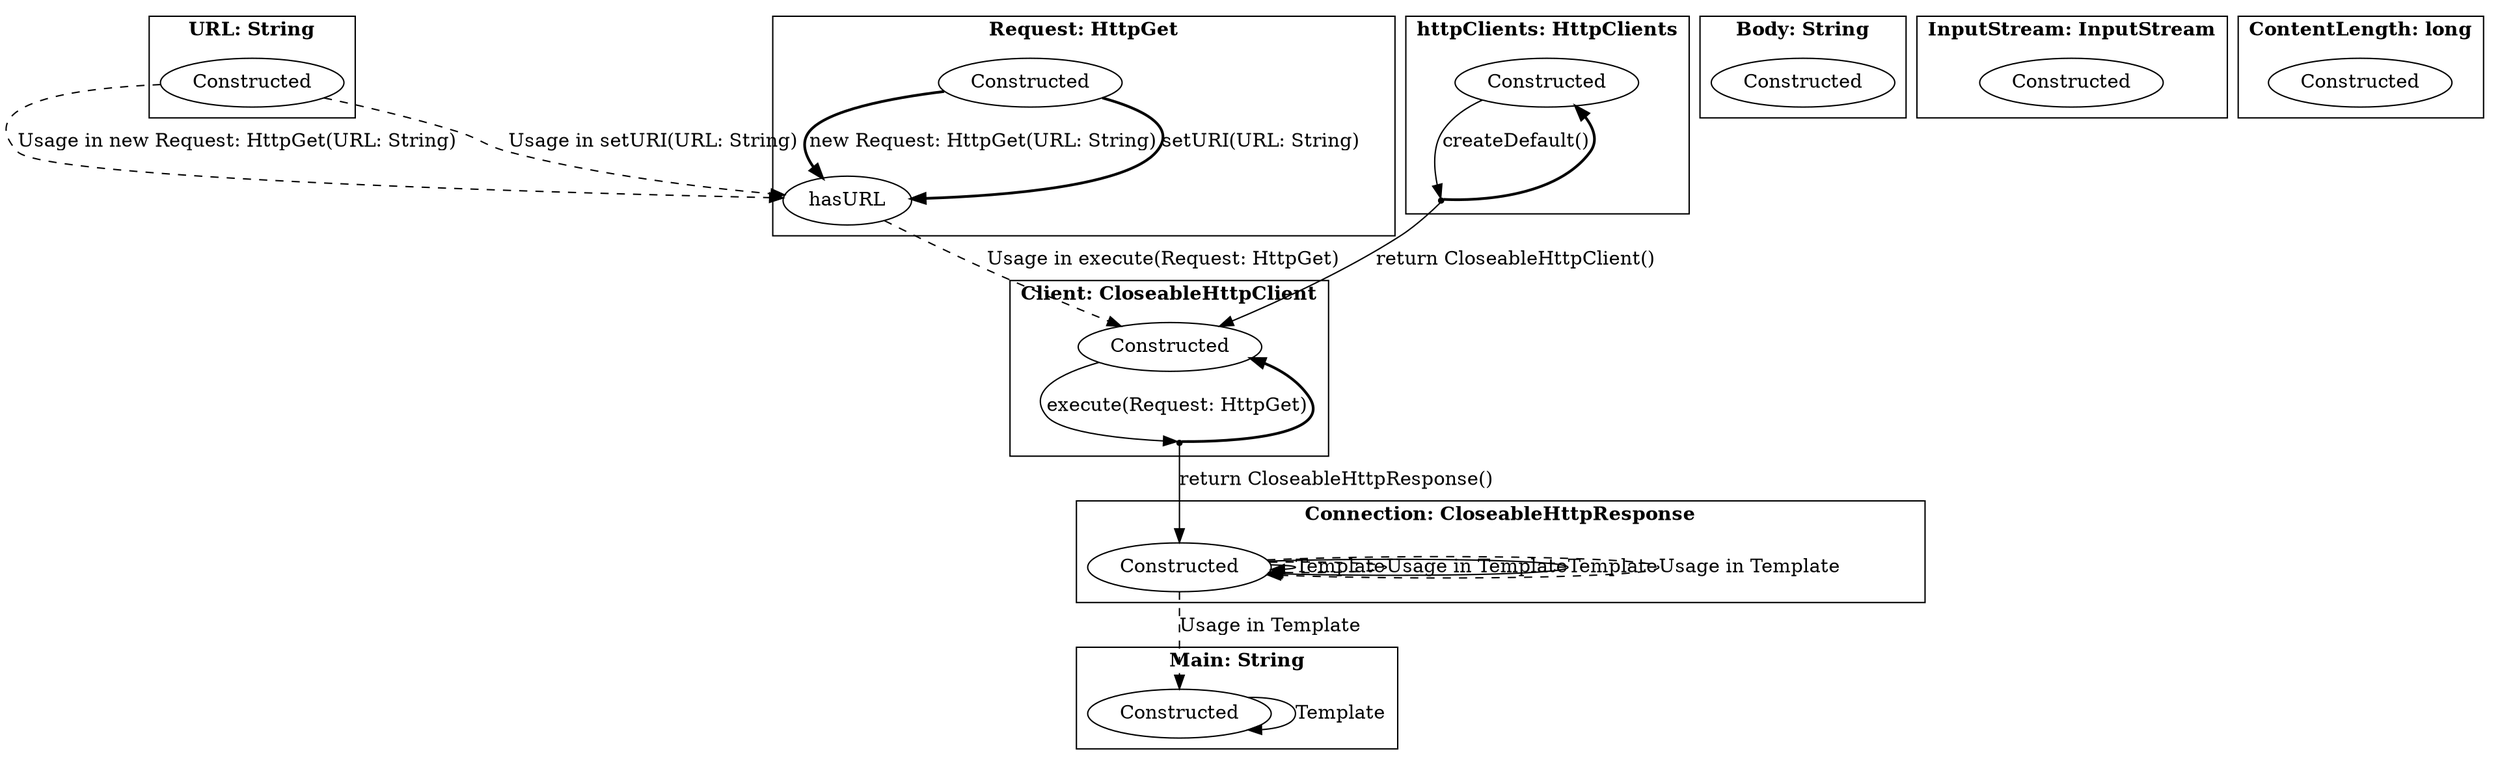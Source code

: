 digraph G {
    subgraph cluster0 {
    label = <<B>URL: String</B>>;
        Constructed_URL [ label="Constructed" ];
    }
    subgraph cluster1 {
    label = <<B>Request: HttpGet</B>>;
        Constructed_Request [ label="Constructed" ];
        hasURL_Request [ label="hasURL" ];
    }
    subgraph cluster2 {
    label = <<B>Client: CloseableHttpClient</B>>;
        Constructed_Client [ label="Constructed" ];
        virtual0 [ shape = point ];
    }
    subgraph cluster3 {
    label = <<B>Connection: CloseableHttpResponse</B>>;
        Constructed_Connection [ label="Constructed" ];
    }
    subgraph cluster4 {
    label = <<B>Body: String</B>>;
        Constructed_Body [ label="Constructed" ];
    }
    subgraph cluster5 {
    label = <<B>httpClients: HttpClients</B>>;
        Constructed_httpClients [ label="Constructed" ];
        virtual1 [ shape = point ];
    }
    subgraph cluster6 {
    label = <<B>Main: String</B>>;
        Constructed_Main [ label="Constructed" ];
    }
    subgraph cluster7 {
    label = <<B>InputStream: InputStream</B>>;
        Constructed_InputStream [ label="Constructed" ];
    }
    subgraph cluster8 {
    label = <<B>ContentLength: long</B>>;
        Constructed_ContentLength [ label="Constructed" ];
    }
        Constructed_URL -> hasURL_Request [ label="Usage in new Request: HttpGet(URL: String)", style = "dashed"  ];
        Constructed_URL -> hasURL_Request [ label="Usage in setURI(URL: String)", style = "dashed"  ];
        Constructed_Request -> hasURL_Request [ label="new Request: HttpGet(URL: String)", style = "bold"  ];
        Constructed_Request -> hasURL_Request [ label="setURI(URL: String)", style = "bold"  ];
        hasURL_Request -> Constructed_Client [ label="Usage in execute(Request: HttpGet)", style = "dashed"  ];
        Constructed_Client -> virtual0 [ label="execute(Request: HttpGet)"  ];
        virtual0 -> Constructed_Client [ style = "bold"  ];
        virtual0 -> Constructed_Connection [ label="return CloseableHttpResponse()"  ];
        Constructed_Connection -> Constructed_Main [ label="Usage in Template", style = "dashed"  ];
        Constructed_Connection -> Constructed_Connection [ label="Template", style = "solid"  ];
        Constructed_Connection -> Constructed_Connection [ label="Usage in Template", style = "dashed"  ];
        Constructed_Connection -> Constructed_Connection [ label="Template", style = "solid"  ];
        Constructed_Connection -> Constructed_Connection [ label="Usage in Template", style = "dashed"  ];
        Constructed_httpClients -> virtual1 [ label="createDefault()"  ];
        virtual1 -> Constructed_httpClients [ style = "bold"  ];
        virtual1 -> Constructed_Client [ label="return CloseableHttpClient()"  ];
        Constructed_Main -> Constructed_Main [ label="Template", style = "solid"  ];
}